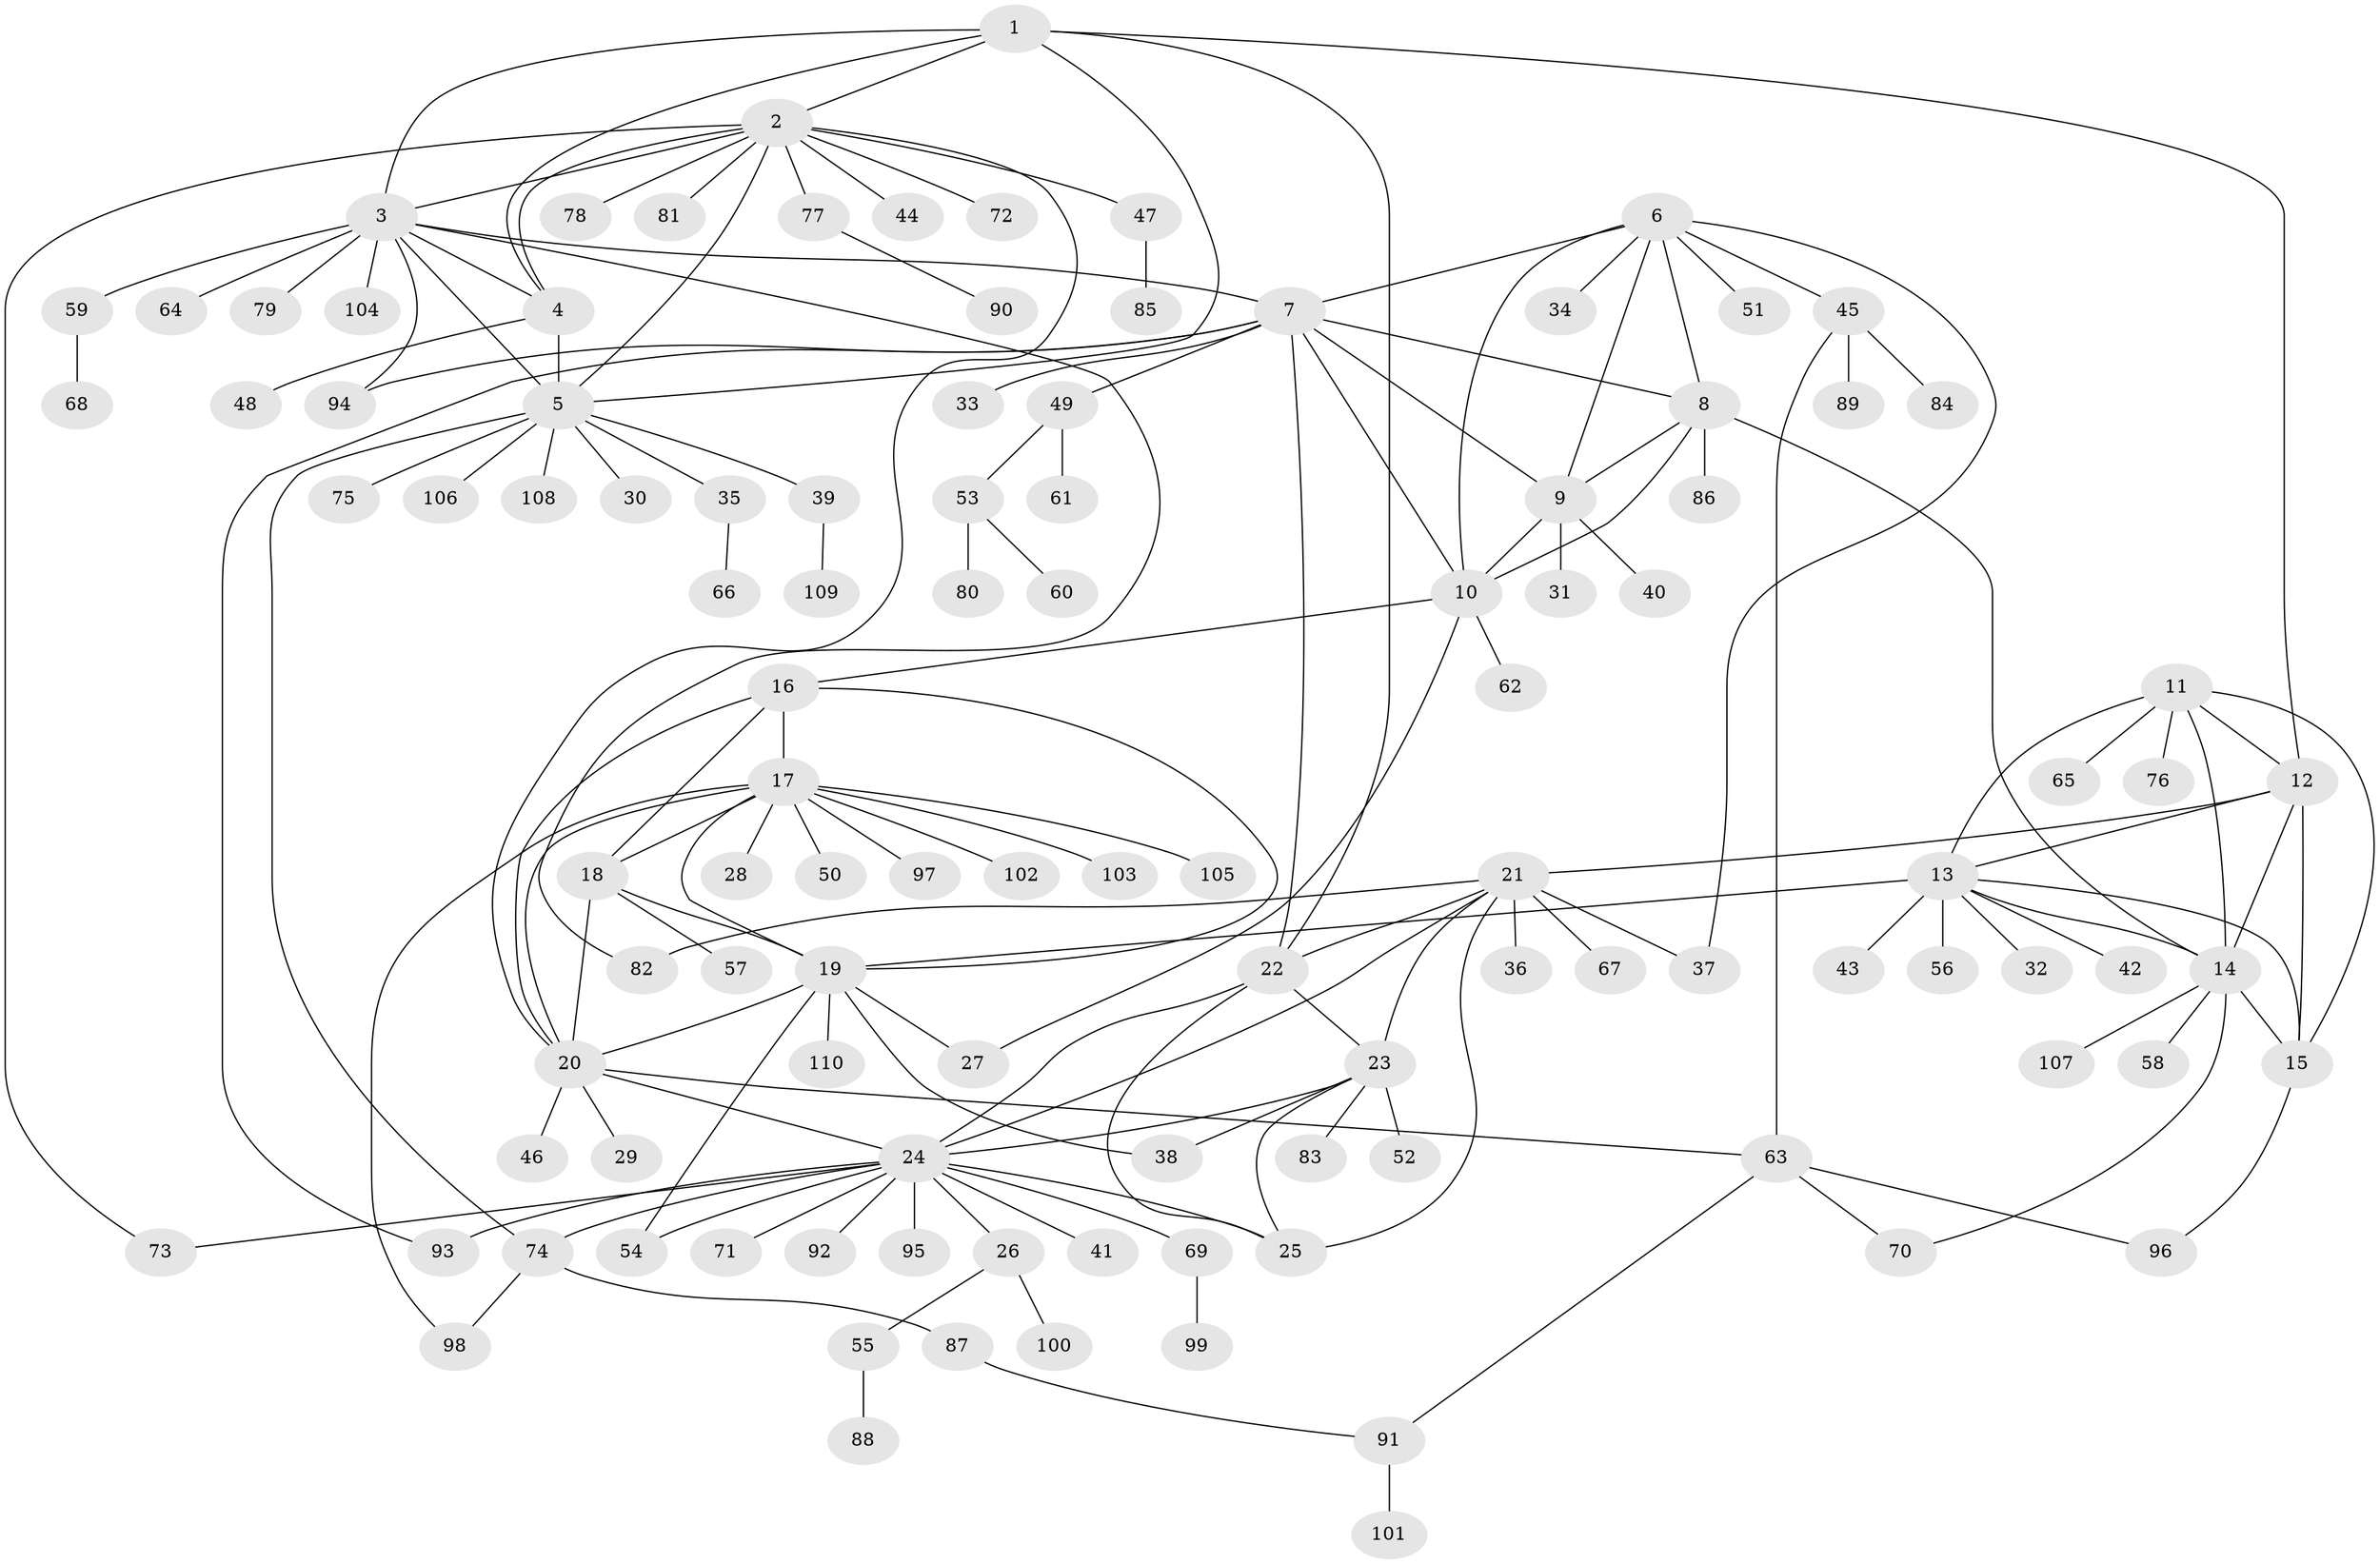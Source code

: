 // Generated by graph-tools (version 1.1) at 2025/26/03/09/25 03:26:34]
// undirected, 110 vertices, 159 edges
graph export_dot {
graph [start="1"]
  node [color=gray90,style=filled];
  1;
  2;
  3;
  4;
  5;
  6;
  7;
  8;
  9;
  10;
  11;
  12;
  13;
  14;
  15;
  16;
  17;
  18;
  19;
  20;
  21;
  22;
  23;
  24;
  25;
  26;
  27;
  28;
  29;
  30;
  31;
  32;
  33;
  34;
  35;
  36;
  37;
  38;
  39;
  40;
  41;
  42;
  43;
  44;
  45;
  46;
  47;
  48;
  49;
  50;
  51;
  52;
  53;
  54;
  55;
  56;
  57;
  58;
  59;
  60;
  61;
  62;
  63;
  64;
  65;
  66;
  67;
  68;
  69;
  70;
  71;
  72;
  73;
  74;
  75;
  76;
  77;
  78;
  79;
  80;
  81;
  82;
  83;
  84;
  85;
  86;
  87;
  88;
  89;
  90;
  91;
  92;
  93;
  94;
  95;
  96;
  97;
  98;
  99;
  100;
  101;
  102;
  103;
  104;
  105;
  106;
  107;
  108;
  109;
  110;
  1 -- 2;
  1 -- 3;
  1 -- 4;
  1 -- 5;
  1 -- 12;
  1 -- 22;
  2 -- 3;
  2 -- 4;
  2 -- 5;
  2 -- 20;
  2 -- 44;
  2 -- 47;
  2 -- 72;
  2 -- 73;
  2 -- 77;
  2 -- 78;
  2 -- 81;
  3 -- 4;
  3 -- 5;
  3 -- 7;
  3 -- 59;
  3 -- 64;
  3 -- 79;
  3 -- 82;
  3 -- 94;
  3 -- 104;
  4 -- 5;
  4 -- 48;
  5 -- 30;
  5 -- 35;
  5 -- 39;
  5 -- 74;
  5 -- 75;
  5 -- 106;
  5 -- 108;
  6 -- 7;
  6 -- 8;
  6 -- 9;
  6 -- 10;
  6 -- 34;
  6 -- 37;
  6 -- 45;
  6 -- 51;
  7 -- 8;
  7 -- 9;
  7 -- 10;
  7 -- 22;
  7 -- 33;
  7 -- 49;
  7 -- 93;
  7 -- 94;
  8 -- 9;
  8 -- 10;
  8 -- 14;
  8 -- 86;
  9 -- 10;
  9 -- 31;
  9 -- 40;
  10 -- 16;
  10 -- 27;
  10 -- 62;
  11 -- 12;
  11 -- 13;
  11 -- 14;
  11 -- 15;
  11 -- 65;
  11 -- 76;
  12 -- 13;
  12 -- 14;
  12 -- 15;
  12 -- 21;
  13 -- 14;
  13 -- 15;
  13 -- 19;
  13 -- 32;
  13 -- 42;
  13 -- 43;
  13 -- 56;
  14 -- 15;
  14 -- 58;
  14 -- 70;
  14 -- 107;
  15 -- 96;
  16 -- 17;
  16 -- 18;
  16 -- 19;
  16 -- 20;
  17 -- 18;
  17 -- 19;
  17 -- 20;
  17 -- 28;
  17 -- 50;
  17 -- 97;
  17 -- 98;
  17 -- 102;
  17 -- 103;
  17 -- 105;
  18 -- 19;
  18 -- 20;
  18 -- 57;
  19 -- 20;
  19 -- 27;
  19 -- 38;
  19 -- 54;
  19 -- 110;
  20 -- 24;
  20 -- 29;
  20 -- 46;
  20 -- 63;
  21 -- 22;
  21 -- 23;
  21 -- 24;
  21 -- 25;
  21 -- 36;
  21 -- 37;
  21 -- 67;
  21 -- 82;
  22 -- 23;
  22 -- 24;
  22 -- 25;
  23 -- 24;
  23 -- 25;
  23 -- 38;
  23 -- 52;
  23 -- 83;
  24 -- 25;
  24 -- 26;
  24 -- 41;
  24 -- 54;
  24 -- 69;
  24 -- 71;
  24 -- 73;
  24 -- 74;
  24 -- 92;
  24 -- 93;
  24 -- 95;
  26 -- 55;
  26 -- 100;
  35 -- 66;
  39 -- 109;
  45 -- 63;
  45 -- 84;
  45 -- 89;
  47 -- 85;
  49 -- 53;
  49 -- 61;
  53 -- 60;
  53 -- 80;
  55 -- 88;
  59 -- 68;
  63 -- 70;
  63 -- 91;
  63 -- 96;
  69 -- 99;
  74 -- 87;
  74 -- 98;
  77 -- 90;
  87 -- 91;
  91 -- 101;
}
